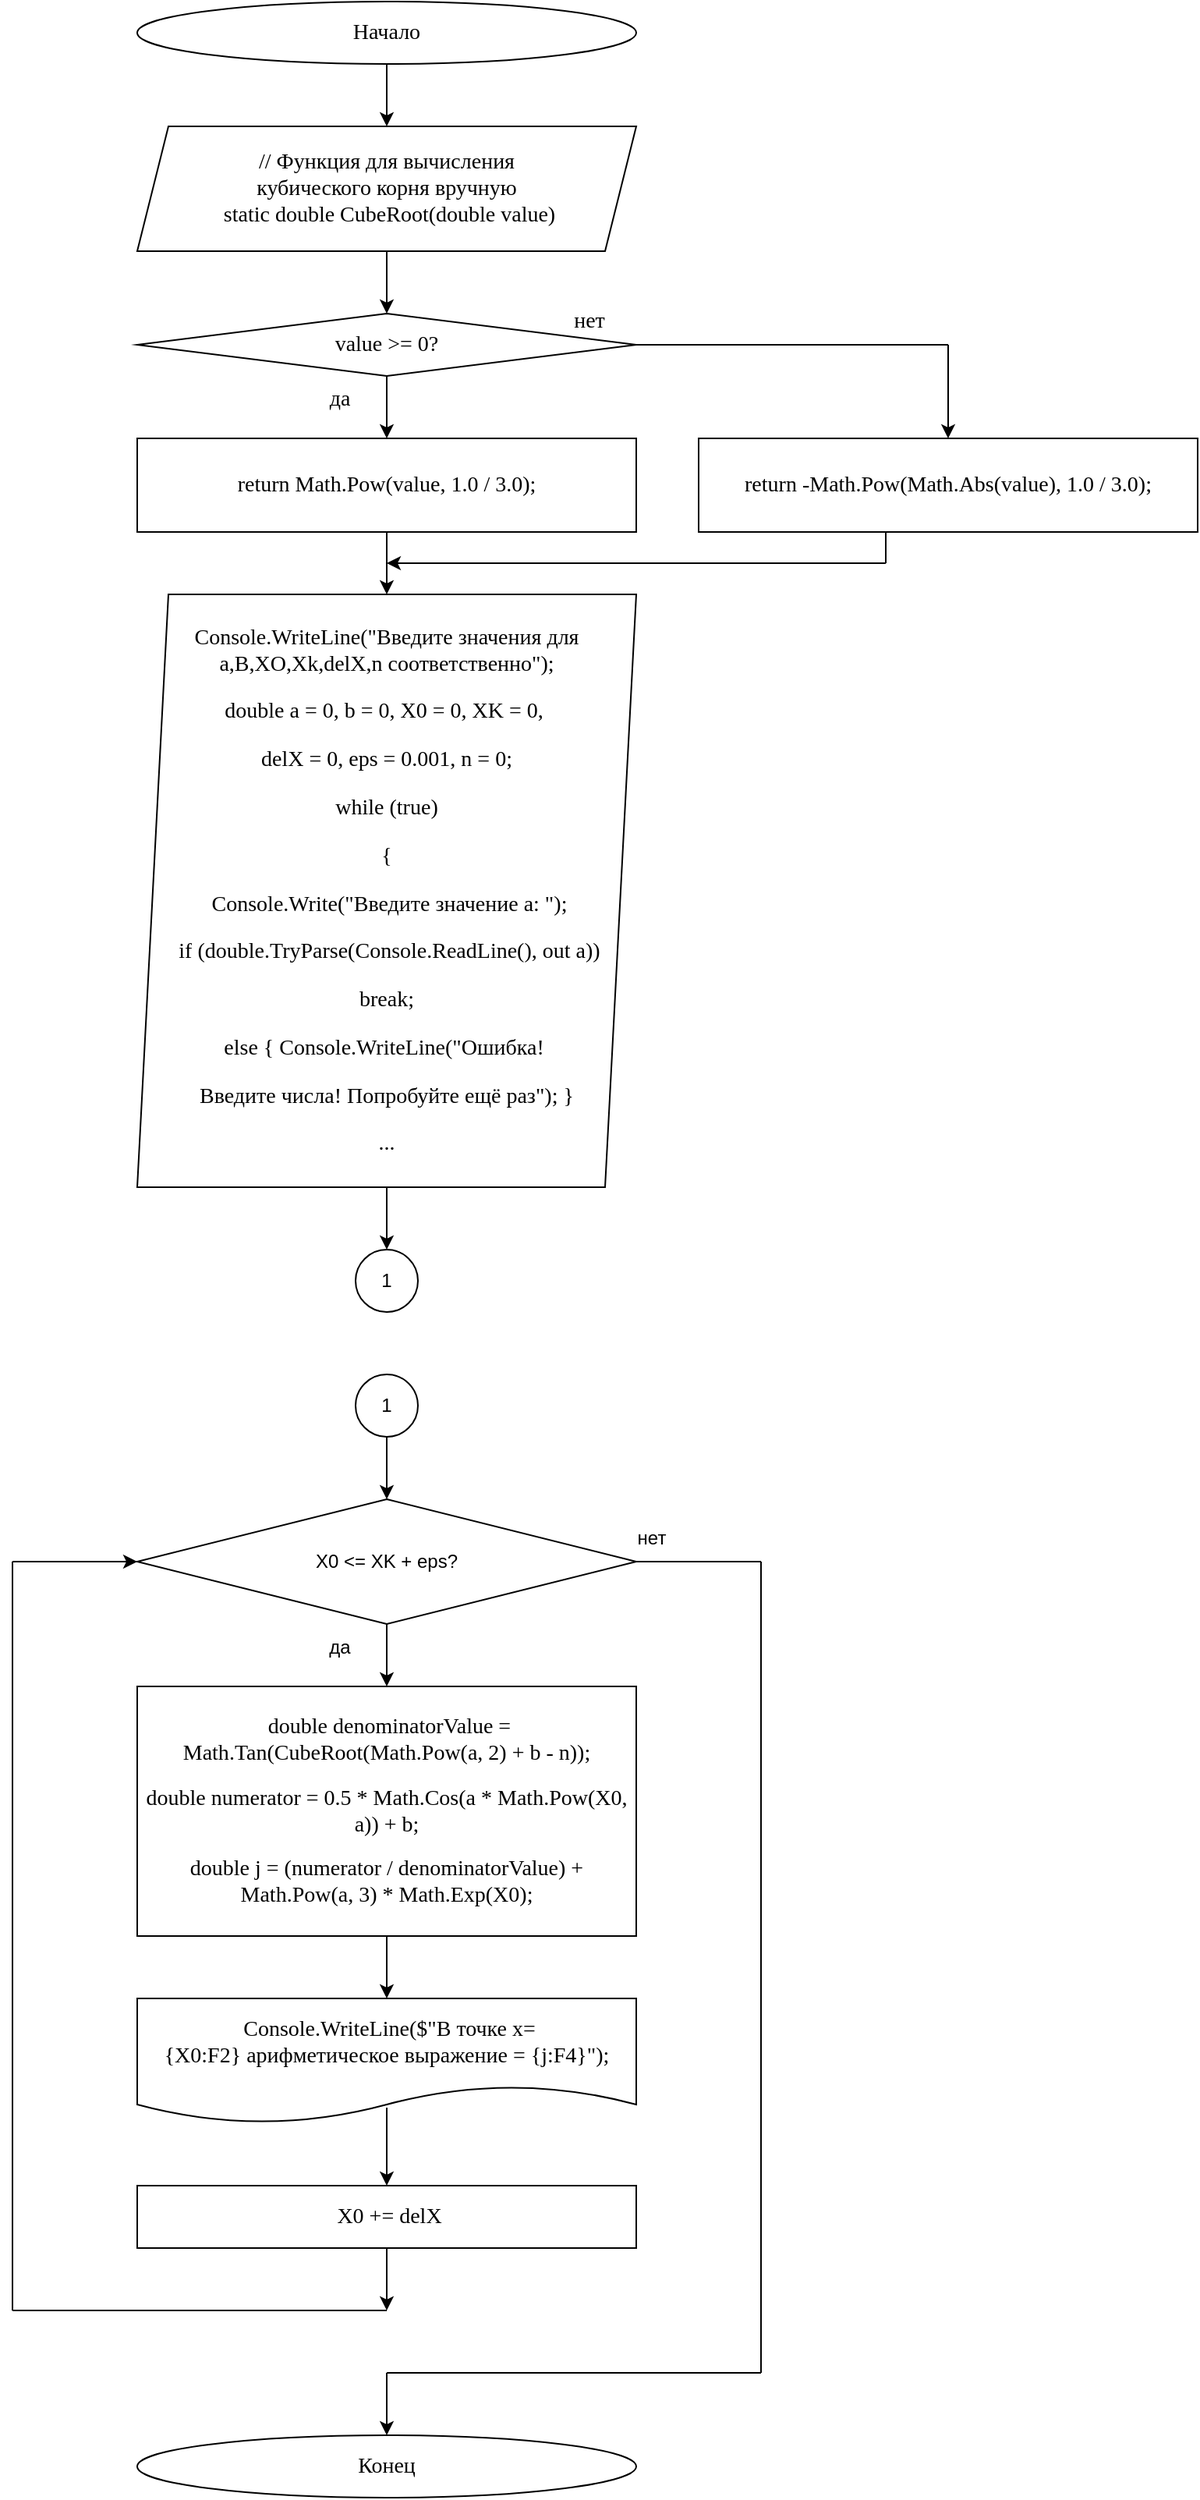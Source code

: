 <mxfile version="26.0.16">
  <diagram name="Страница — 1" id="DdyoLKUv60fv7VQdcR84">
    <mxGraphModel dx="1434" dy="791" grid="1" gridSize="10" guides="1" tooltips="1" connect="1" arrows="1" fold="1" page="1" pageScale="1" pageWidth="827" pageHeight="1169" math="0" shadow="0">
      <root>
        <mxCell id="0" />
        <mxCell id="1" parent="0" />
        <mxCell id="bnACumZAh6A-GPEMyJIv-12" value="" style="edgeStyle=orthogonalEdgeStyle;rounded=0;orthogonalLoop=1;jettySize=auto;html=1;fontFamily=Times New Roman;fontSize=14;" edge="1" parent="1" source="bnACumZAh6A-GPEMyJIv-1" target="bnACumZAh6A-GPEMyJIv-2">
          <mxGeometry relative="1" as="geometry" />
        </mxCell>
        <mxCell id="bnACumZAh6A-GPEMyJIv-1" value="Начало" style="ellipse;whiteSpace=wrap;html=1;fontFamily=Times New Roman;fontSize=14;" vertex="1" parent="1">
          <mxGeometry x="280" y="40" width="320" height="40" as="geometry" />
        </mxCell>
        <mxCell id="bnACumZAh6A-GPEMyJIv-11" value="" style="edgeStyle=orthogonalEdgeStyle;rounded=0;orthogonalLoop=1;jettySize=auto;html=1;fontFamily=Times New Roman;fontSize=14;" edge="1" parent="1" source="bnACumZAh6A-GPEMyJIv-2" target="bnACumZAh6A-GPEMyJIv-4">
          <mxGeometry relative="1" as="geometry" />
        </mxCell>
        <mxCell id="bnACumZAh6A-GPEMyJIv-2" value="&lt;div&gt;&amp;nbsp;// Функция для вычисления&amp;nbsp;&lt;/div&gt;&lt;div&gt;кубического корня вручную&lt;/div&gt;&lt;div&gt;&amp;nbsp;static double CubeRoot(double value)&lt;/div&gt;" style="shape=parallelogram;perimeter=parallelogramPerimeter;whiteSpace=wrap;html=1;fixedSize=1;fontFamily=Times New Roman;fontSize=14;" vertex="1" parent="1">
          <mxGeometry x="280" y="120" width="320" height="80" as="geometry" />
        </mxCell>
        <mxCell id="bnACumZAh6A-GPEMyJIv-10" value="" style="edgeStyle=orthogonalEdgeStyle;rounded=0;orthogonalLoop=1;jettySize=auto;html=1;fontFamily=Times New Roman;fontSize=14;" edge="1" parent="1" source="bnACumZAh6A-GPEMyJIv-4" target="bnACumZAh6A-GPEMyJIv-5">
          <mxGeometry relative="1" as="geometry" />
        </mxCell>
        <mxCell id="bnACumZAh6A-GPEMyJIv-4" value="value &amp;gt;= 0?" style="rhombus;whiteSpace=wrap;html=1;fontFamily=Times New Roman;fontSize=14;" vertex="1" parent="1">
          <mxGeometry x="280" y="240" width="320" height="40" as="geometry" />
        </mxCell>
        <mxCell id="bnACumZAh6A-GPEMyJIv-16" value="" style="edgeStyle=orthogonalEdgeStyle;rounded=0;orthogonalLoop=1;jettySize=auto;html=1;fontFamily=Times New Roman;fontSize=14;" edge="1" parent="1" source="bnACumZAh6A-GPEMyJIv-5" target="bnACumZAh6A-GPEMyJIv-15">
          <mxGeometry relative="1" as="geometry" />
        </mxCell>
        <mxCell id="bnACumZAh6A-GPEMyJIv-5" value="&lt;p class=&quot;MsoNormal&quot;&gt;&lt;span style=&quot;background: rgb(255, 255, 255);&quot;&gt;return&lt;/span&gt;&lt;span style=&quot;background: rgb(255, 255, 255);&quot;&gt;&amp;nbsp;&lt;/span&gt;&lt;span style=&quot;background: rgb(255, 255, 255);&quot;&gt;Math&lt;/span&gt;&lt;span style=&quot;background: rgb(255, 255, 255);&quot;&gt;.Pow(value, 1.0 / 3.0);&lt;/span&gt;&lt;/p&gt;" style="rounded=0;whiteSpace=wrap;html=1;fontFamily=Times New Roman;fontSize=14;" vertex="1" parent="1">
          <mxGeometry x="280" y="320" width="320" height="60" as="geometry" />
        </mxCell>
        <mxCell id="bnACumZAh6A-GPEMyJIv-6" value="&lt;p class=&quot;MsoNormal&quot;&gt;&lt;span style=&quot;background: rgb(255, 255, 255);&quot;&gt;return&lt;/span&gt;&lt;span style=&quot;background: rgb(255, 255, 255);&quot;&gt;&amp;nbsp;-&lt;/span&gt;&lt;span style=&quot;background: rgb(255, 255, 255);&quot;&gt;Math&lt;/span&gt;&lt;span style=&quot;background: rgb(255, 255, 255);&quot;&gt;.Pow(&lt;/span&gt;&lt;span style=&quot;background: rgb(255, 255, 255);&quot;&gt;Math&lt;/span&gt;&lt;span style=&quot;background: rgb(255, 255, 255);&quot;&gt;.Abs(value), 1.0 / 3.0);&lt;/span&gt;&lt;/p&gt;" style="rounded=0;whiteSpace=wrap;html=1;fontFamily=Times New Roman;fontSize=14;" vertex="1" parent="1">
          <mxGeometry x="640" y="320" width="320" height="60" as="geometry" />
        </mxCell>
        <mxCell id="bnACumZAh6A-GPEMyJIv-13" value="нет" style="text;html=1;align=center;verticalAlign=middle;whiteSpace=wrap;rounded=0;fontFamily=Times New Roman;fontSize=14;" vertex="1" parent="1">
          <mxGeometry x="540" y="230" width="60" height="30" as="geometry" />
        </mxCell>
        <mxCell id="bnACumZAh6A-GPEMyJIv-14" value="да" style="text;html=1;align=center;verticalAlign=middle;whiteSpace=wrap;rounded=0;fontFamily=Times New Roman;fontSize=14;" vertex="1" parent="1">
          <mxGeometry x="380" y="280" width="60" height="30" as="geometry" />
        </mxCell>
        <mxCell id="bnACumZAh6A-GPEMyJIv-25" value="" style="edgeStyle=orthogonalEdgeStyle;rounded=0;orthogonalLoop=1;jettySize=auto;html=1;" edge="1" parent="1" source="bnACumZAh6A-GPEMyJIv-15" target="bnACumZAh6A-GPEMyJIv-24">
          <mxGeometry relative="1" as="geometry" />
        </mxCell>
        <mxCell id="bnACumZAh6A-GPEMyJIv-15" value="&lt;p class=&quot;MsoNormal&quot;&gt;&lt;span style=&quot;background: rgb(255, 255, 255);&quot;&gt;Console&lt;/span&gt;&lt;span style=&quot;background: rgb(255, 255, 255);&quot;&gt;.WriteLine(&lt;/span&gt;&lt;span style=&quot;background: rgb(255, 255, 255);&quot;&gt;&quot;Введите значения для a,B,XO,Xk,delX,n соответственно&quot;&lt;/span&gt;&lt;span style=&quot;background: rgb(255, 255, 255);&quot;&gt;);&lt;/span&gt;&lt;/p&gt;&lt;p class=&quot;MsoNormal&quot;&gt;&lt;span style=&quot;color: light-dark(rgb(0, 0, 0), rgb(255, 255, 255)); background: rgb(255, 255, 255);&quot;&gt;double&lt;/span&gt;&lt;span style=&quot;color: light-dark(rgb(0, 0, 0), rgb(255, 255, 255)); background: rgb(255, 255, 255);&quot;&gt;&amp;nbsp;a = 0, b = 0, X0 = 0, XK = 0,&amp;nbsp;&lt;/span&gt;&lt;/p&gt;&lt;p class=&quot;MsoNormal&quot;&gt;&lt;span style=&quot;color: light-dark(rgb(0, 0, 0), rgb(255, 255, 255)); background: rgb(255, 255, 255);&quot;&gt;delX = 0, eps = 0.001, n = 0;&lt;/span&gt;&lt;/p&gt;&lt;p class=&quot;MsoNormal&quot;&gt;&lt;span style=&quot;background: rgb(255, 255, 255);&quot;&gt;while&lt;/span&gt;&lt;span style=&quot;background: rgb(255, 255, 255);&quot;&gt;&amp;nbsp;(&lt;/span&gt;&lt;span style=&quot;background: rgb(255, 255, 255);&quot;&gt;true&lt;/span&gt;&lt;span style=&quot;background: rgb(255, 255, 255);&quot;&gt;)&lt;/span&gt;&lt;span style=&quot;background: rgb(255, 255, 255);&quot;&gt;&lt;/span&gt;&lt;/p&gt;&lt;p class=&quot;MsoNormal&quot;&gt;&lt;span style=&quot;background: rgb(255, 255, 255);&quot;&gt;{&lt;/span&gt;&lt;span style=&quot;background: rgb(255, 255, 255);&quot;&gt;&lt;/span&gt;&lt;/p&gt;&lt;p class=&quot;MsoNormal&quot;&gt;&lt;span style=&quot;background: rgb(255, 255, 255);&quot;&gt;&amp;nbsp;&lt;/span&gt;&lt;span style=&quot;background: rgb(255, 255, 255);&quot;&gt;Console&lt;/span&gt;&lt;span style=&quot;background: rgb(255, 255, 255);&quot;&gt;.Write(&lt;/span&gt;&lt;span style=&quot;background: rgb(255, 255, 255);&quot;&gt;&quot;Введите значение a: &quot;&lt;/span&gt;&lt;span style=&quot;background: rgb(255, 255, 255);&quot;&gt;);&lt;/span&gt;&lt;span style=&quot;background: rgb(255, 255, 255);&quot;&gt;&lt;/span&gt;&lt;/p&gt;&lt;p class=&quot;MsoNormal&quot;&gt;&lt;span style=&quot;background: rgb(255, 255, 255);&quot;&gt;&amp;nbsp;&lt;/span&gt;&lt;span style=&quot;background: rgb(255, 255, 255);&quot;&gt;if&lt;/span&gt;&lt;span style=&quot;background: rgb(255, 255, 255);&quot;&gt;&amp;nbsp;(&lt;/span&gt;&lt;span style=&quot;background: rgb(255, 255, 255);&quot;&gt;double&lt;/span&gt;&lt;span style=&quot;background: rgb(255, 255, 255);&quot;&gt;.TryParse(&lt;/span&gt;&lt;span style=&quot;background: rgb(255, 255, 255);&quot;&gt;Console&lt;/span&gt;&lt;span style=&quot;background: rgb(255, 255, 255);&quot;&gt;.ReadLine(), &lt;/span&gt;&lt;span style=&quot;background: rgb(255, 255, 255);&quot;&gt;out&lt;/span&gt;&lt;span style=&quot;background: rgb(255, 255, 255);&quot;&gt;&amp;nbsp;a))&lt;/span&gt;&lt;span style=&quot;background: rgb(255, 255, 255);&quot;&gt;&lt;/span&gt;&lt;/p&gt;&lt;p class=&quot;MsoNormal&quot;&gt;&lt;span style=&quot;background: rgb(255, 255, 255);&quot;&gt;break&lt;/span&gt;&lt;span style=&quot;background: rgb(255, 255, 255);&quot;&gt;;&lt;/span&gt;&lt;span style=&quot;background: rgb(255, 255, 255);&quot;&gt;&lt;/span&gt;&lt;/p&gt;&lt;p class=&quot;MsoNormal&quot;&gt;&lt;span style=&quot;background: rgb(255, 255, 255);&quot;&gt;else&lt;/span&gt;&lt;span style=&quot;background: rgb(255, 255, 255);&quot;&gt;&amp;nbsp;{ &lt;/span&gt;&lt;span style=&quot;background: rgb(255, 255, 255);&quot;&gt;Console&lt;/span&gt;&lt;span style=&quot;background: rgb(255, 255, 255);&quot;&gt;.WriteLine(&lt;/span&gt;&lt;span style=&quot;background: rgb(255, 255, 255);&quot;&gt;&quot;Ошибка!&amp;nbsp;&lt;/span&gt;&lt;/p&gt;&lt;p class=&quot;MsoNormal&quot;&gt;&lt;span style=&quot;background: rgb(255, 255, 255);&quot;&gt;Введите числа! Попробуйте ещё раз&quot;&lt;/span&gt;&lt;span style=&quot;background: rgb(255, 255, 255);&quot;&gt;); }&lt;/span&gt;&lt;/p&gt;&lt;p class=&quot;MsoNormal&quot;&gt;&lt;span style=&quot;background-color: rgb(255, 255, 255);&quot;&gt;...&lt;/span&gt;&lt;/p&gt;" style="shape=parallelogram;perimeter=parallelogramPerimeter;whiteSpace=wrap;html=1;fixedSize=1;fontFamily=Times New Roman;fontSize=14;" vertex="1" parent="1">
          <mxGeometry x="280" y="420" width="320" height="380" as="geometry" />
        </mxCell>
        <mxCell id="bnACumZAh6A-GPEMyJIv-17" value="" style="endArrow=none;html=1;rounded=0;fontFamily=Times New Roman;fontSize=14;" edge="1" parent="1">
          <mxGeometry width="50" height="50" relative="1" as="geometry">
            <mxPoint x="760" y="400" as="sourcePoint" />
            <mxPoint x="760" y="380" as="targetPoint" />
          </mxGeometry>
        </mxCell>
        <mxCell id="bnACumZAh6A-GPEMyJIv-18" value="" style="endArrow=classic;html=1;rounded=0;fontFamily=Times New Roman;fontSize=14;" edge="1" parent="1">
          <mxGeometry width="50" height="50" relative="1" as="geometry">
            <mxPoint x="760" y="400" as="sourcePoint" />
            <mxPoint x="440" y="400" as="targetPoint" />
          </mxGeometry>
        </mxCell>
        <mxCell id="bnACumZAh6A-GPEMyJIv-19" value="" style="endArrow=none;html=1;rounded=0;fontFamily=Times New Roman;fontSize=14;" edge="1" parent="1">
          <mxGeometry width="50" height="50" relative="1" as="geometry">
            <mxPoint x="600" y="260" as="sourcePoint" />
            <mxPoint x="800" y="260" as="targetPoint" />
          </mxGeometry>
        </mxCell>
        <mxCell id="bnACumZAh6A-GPEMyJIv-20" value="" style="endArrow=classic;html=1;rounded=0;entryX=0.5;entryY=0;entryDx=0;entryDy=0;fontFamily=Times New Roman;fontSize=14;" edge="1" parent="1" target="bnACumZAh6A-GPEMyJIv-6">
          <mxGeometry width="50" height="50" relative="1" as="geometry">
            <mxPoint x="800" y="260" as="sourcePoint" />
            <mxPoint x="850" y="210" as="targetPoint" />
          </mxGeometry>
        </mxCell>
        <mxCell id="bnACumZAh6A-GPEMyJIv-28" value="" style="edgeStyle=orthogonalEdgeStyle;rounded=0;orthogonalLoop=1;jettySize=auto;html=1;" edge="1" parent="1" source="bnACumZAh6A-GPEMyJIv-21" target="bnACumZAh6A-GPEMyJIv-23">
          <mxGeometry relative="1" as="geometry" />
        </mxCell>
        <mxCell id="bnACumZAh6A-GPEMyJIv-21" value="X0 &amp;lt;= XK + eps?" style="rhombus;whiteSpace=wrap;html=1;" vertex="1" parent="1">
          <mxGeometry x="280" y="1000" width="320" height="80" as="geometry" />
        </mxCell>
        <mxCell id="bnACumZAh6A-GPEMyJIv-30" value="" style="edgeStyle=orthogonalEdgeStyle;rounded=0;orthogonalLoop=1;jettySize=auto;html=1;" edge="1" parent="1" source="bnACumZAh6A-GPEMyJIv-23" target="bnACumZAh6A-GPEMyJIv-29">
          <mxGeometry relative="1" as="geometry" />
        </mxCell>
        <mxCell id="bnACumZAh6A-GPEMyJIv-23" value="&lt;p style=&quot;&quot; class=&quot;MsoNormal&quot;&gt;&lt;font style=&quot;font-size: 14px;&quot; face=&quot;Times New Roman&quot;&gt;&lt;span style=&quot;background: rgb(255, 255, 255);&quot;&gt;&amp;nbsp;&lt;/span&gt;&lt;span style=&quot;background: rgb(255, 255, 255);&quot;&gt;double&lt;/span&gt;&lt;span style=&quot;background: rgb(255, 255, 255);&quot;&gt;&amp;nbsp;denominatorValue = &lt;/span&gt;&lt;span style=&quot;background: rgb(255, 255, 255);&quot;&gt;Math&lt;/span&gt;&lt;span style=&quot;background: rgb(255, 255, 255);&quot;&gt;.Tan(CubeRoot(&lt;/span&gt;&lt;span style=&quot;background: rgb(255, 255, 255);&quot;&gt;Math&lt;/span&gt;&lt;span style=&quot;background: rgb(255, 255, 255);&quot;&gt;.Pow(a, 2) + b - n));&lt;/span&gt;&lt;span style=&quot;background: rgb(255, 255, 255);&quot;&gt;&lt;/span&gt;&lt;/font&gt;&lt;/p&gt;&lt;p style=&quot;&quot; class=&quot;MsoNormal&quot;&gt;&lt;font style=&quot;font-size: 14px;&quot; face=&quot;Times New Roman&quot;&gt;&lt;span style=&quot;background: rgb(255, 255, 255);&quot;&gt;double&lt;/span&gt;&lt;span style=&quot;background: rgb(255, 255, 255);&quot;&gt;&amp;nbsp;numerator = 0.5 * &lt;/span&gt;&lt;span style=&quot;background: rgb(255, 255, 255);&quot;&gt;Math&lt;/span&gt;&lt;span style=&quot;background: rgb(255, 255, 255);&quot;&gt;.Cos(a * &lt;/span&gt;&lt;span style=&quot;background: rgb(255, 255, 255);&quot;&gt;Math&lt;/span&gt;&lt;span style=&quot;background: rgb(255, 255, 255);&quot;&gt;.Pow(X0, a)) + b;&lt;/span&gt;&lt;/font&gt;&lt;/p&gt;&lt;p style=&quot;&quot; class=&quot;MsoNormal&quot;&gt;&lt;font style=&quot;font-size: 14px;&quot; face=&quot;Times New Roman&quot;&gt;&lt;span style=&quot;background: rgb(255, 255, 255);&quot;&gt;double&lt;/span&gt;&lt;span style=&quot;background: rgb(255, 255, 255);&quot;&gt;&amp;nbsp;j = (numerator / denominatorValue) + &lt;/span&gt;&lt;span style=&quot;background: rgb(255, 255, 255);&quot;&gt;Math&lt;/span&gt;&lt;span style=&quot;background: rgb(255, 255, 255);&quot;&gt;.Pow(a, 3) * &lt;/span&gt;&lt;span style=&quot;background: rgb(255, 255, 255);&quot;&gt;Math&lt;/span&gt;&lt;span style=&quot;background: rgb(255, 255, 255);&quot;&gt;.Exp(X0);&lt;/span&gt;&lt;/font&gt;&lt;span style=&quot;font-family: &amp;quot;Cascadia Mono&amp;quot;; background: rgb(255, 255, 255);&quot;&gt;&lt;/span&gt;&lt;/p&gt;" style="rounded=0;whiteSpace=wrap;html=1;" vertex="1" parent="1">
          <mxGeometry x="280" y="1120" width="320" height="160" as="geometry" />
        </mxCell>
        <mxCell id="bnACumZAh6A-GPEMyJIv-24" value="1" style="ellipse;whiteSpace=wrap;html=1;aspect=fixed;" vertex="1" parent="1">
          <mxGeometry x="420" y="840" width="40" height="40" as="geometry" />
        </mxCell>
        <mxCell id="bnACumZAh6A-GPEMyJIv-27" value="" style="edgeStyle=orthogonalEdgeStyle;rounded=0;orthogonalLoop=1;jettySize=auto;html=1;" edge="1" parent="1" source="bnACumZAh6A-GPEMyJIv-26" target="bnACumZAh6A-GPEMyJIv-21">
          <mxGeometry relative="1" as="geometry" />
        </mxCell>
        <mxCell id="bnACumZAh6A-GPEMyJIv-26" value="1" style="ellipse;whiteSpace=wrap;html=1;aspect=fixed;" vertex="1" parent="1">
          <mxGeometry x="420" y="920" width="40" height="40" as="geometry" />
        </mxCell>
        <mxCell id="bnACumZAh6A-GPEMyJIv-29" value="&lt;p style=&quot;&quot; class=&quot;MsoNormal&quot;&gt;&lt;font style=&quot;font-size: 14px;&quot; face=&quot;Times New Roman&quot;&gt;&lt;span style=&quot;background: rgb(255, 255, 255);&quot;&gt;&amp;nbsp;&lt;/span&gt;&lt;span style=&quot;background: rgb(255, 255, 255);&quot;&gt;Console&lt;/span&gt;&lt;span style=&quot;background: rgb(255, 255, 255);&quot;&gt;.WriteLine(&lt;/span&gt;&lt;span style=&quot;background: rgb(255, 255, 255);&quot;&gt;$&quot;В точке x=&lt;/span&gt;&lt;span style=&quot;background: rgb(255, 255, 255);&quot;&gt;{X0:&lt;/span&gt;&lt;span style=&quot;background: rgb(255, 255, 255);&quot;&gt;F2&lt;/span&gt;&lt;span style=&quot;background: rgb(255, 255, 255);&quot;&gt;}&lt;/span&gt;&lt;span style=&quot;background: rgb(255, 255, 255);&quot;&gt;&amp;nbsp;арифметическое выражение = &lt;/span&gt;&lt;span style=&quot;background: rgb(255, 255, 255);&quot;&gt;{j:&lt;/span&gt;&lt;span style=&quot;background: rgb(255, 255, 255);&quot;&gt;F4&lt;/span&gt;&lt;span style=&quot;background: rgb(255, 255, 255);&quot;&gt;}&lt;/span&gt;&lt;span style=&quot;background: rgb(255, 255, 255);&quot;&gt;&quot;&lt;/span&gt;&lt;span style=&quot;background: rgb(255, 255, 255);&quot;&gt;);&lt;/span&gt;&lt;/font&gt;&lt;span style=&quot;font-family: &amp;quot;Cascadia Mono&amp;quot;; background: rgb(255, 255, 255);&quot;&gt;&lt;/span&gt;&lt;/p&gt;" style="shape=document;whiteSpace=wrap;html=1;boundedLbl=1;" vertex="1" parent="1">
          <mxGeometry x="280" y="1320" width="320" height="80" as="geometry" />
        </mxCell>
        <mxCell id="bnACumZAh6A-GPEMyJIv-33" value="&lt;font style=&quot;font-size: 14px;&quot; face=&quot;Times New Roman&quot;&gt;&amp;nbsp;X0 += delX&lt;/font&gt;" style="rounded=0;whiteSpace=wrap;html=1;" vertex="1" parent="1">
          <mxGeometry x="280" y="1440" width="320" height="40" as="geometry" />
        </mxCell>
        <mxCell id="bnACumZAh6A-GPEMyJIv-37" value="" style="endArrow=none;html=1;rounded=0;" edge="1" parent="1">
          <mxGeometry width="50" height="50" relative="1" as="geometry">
            <mxPoint x="200" y="1520" as="sourcePoint" />
            <mxPoint x="200" y="1040" as="targetPoint" />
          </mxGeometry>
        </mxCell>
        <mxCell id="bnACumZAh6A-GPEMyJIv-38" value="" style="endArrow=classic;html=1;rounded=0;entryX=0;entryY=0.5;entryDx=0;entryDy=0;" edge="1" parent="1" target="bnACumZAh6A-GPEMyJIv-21">
          <mxGeometry width="50" height="50" relative="1" as="geometry">
            <mxPoint x="200" y="1040" as="sourcePoint" />
            <mxPoint x="90" y="990" as="targetPoint" />
          </mxGeometry>
        </mxCell>
        <mxCell id="bnACumZAh6A-GPEMyJIv-39" value="" style="endArrow=none;html=1;rounded=0;" edge="1" parent="1">
          <mxGeometry width="50" height="50" relative="1" as="geometry">
            <mxPoint x="200" y="1520" as="sourcePoint" />
            <mxPoint x="440" y="1520" as="targetPoint" />
          </mxGeometry>
        </mxCell>
        <mxCell id="bnACumZAh6A-GPEMyJIv-40" value="" style="endArrow=classic;html=1;rounded=0;" edge="1" parent="1" source="bnACumZAh6A-GPEMyJIv-33">
          <mxGeometry width="50" height="50" relative="1" as="geometry">
            <mxPoint x="440" y="1520" as="sourcePoint" />
            <mxPoint x="440" y="1520" as="targetPoint" />
          </mxGeometry>
        </mxCell>
        <mxCell id="bnACumZAh6A-GPEMyJIv-41" value="" style="endArrow=classic;html=1;rounded=0;entryX=0.5;entryY=0;entryDx=0;entryDy=0;" edge="1" parent="1" target="bnACumZAh6A-GPEMyJIv-33">
          <mxGeometry width="50" height="50" relative="1" as="geometry">
            <mxPoint x="440" y="1390" as="sourcePoint" />
            <mxPoint x="490" y="1340" as="targetPoint" />
          </mxGeometry>
        </mxCell>
        <mxCell id="bnACumZAh6A-GPEMyJIv-42" value="" style="endArrow=none;html=1;rounded=0;" edge="1" parent="1">
          <mxGeometry width="50" height="50" relative="1" as="geometry">
            <mxPoint x="600" y="1040" as="sourcePoint" />
            <mxPoint x="680" y="1040" as="targetPoint" />
          </mxGeometry>
        </mxCell>
        <mxCell id="bnACumZAh6A-GPEMyJIv-43" value="" style="endArrow=none;html=1;rounded=0;" edge="1" parent="1">
          <mxGeometry width="50" height="50" relative="1" as="geometry">
            <mxPoint x="680" y="1560" as="sourcePoint" />
            <mxPoint x="680" y="1040" as="targetPoint" />
          </mxGeometry>
        </mxCell>
        <mxCell id="bnACumZAh6A-GPEMyJIv-44" value="" style="endArrow=none;html=1;rounded=0;" edge="1" parent="1">
          <mxGeometry width="50" height="50" relative="1" as="geometry">
            <mxPoint x="440" y="1560" as="sourcePoint" />
            <mxPoint x="680" y="1560" as="targetPoint" />
          </mxGeometry>
        </mxCell>
        <mxCell id="bnACumZAh6A-GPEMyJIv-45" value="" style="endArrow=classic;html=1;rounded=0;" edge="1" parent="1">
          <mxGeometry width="50" height="50" relative="1" as="geometry">
            <mxPoint x="440" y="1560" as="sourcePoint" />
            <mxPoint x="440" y="1600" as="targetPoint" />
            <Array as="points" />
          </mxGeometry>
        </mxCell>
        <mxCell id="bnACumZAh6A-GPEMyJIv-46" value="&lt;font style=&quot;font-size: 14px;&quot; face=&quot;Times New Roman&quot;&gt;Конец&lt;/font&gt;" style="ellipse;whiteSpace=wrap;html=1;" vertex="1" parent="1">
          <mxGeometry x="280" y="1600" width="320" height="40" as="geometry" />
        </mxCell>
        <mxCell id="bnACumZAh6A-GPEMyJIv-47" value="нет" style="text;html=1;align=center;verticalAlign=middle;whiteSpace=wrap;rounded=0;" vertex="1" parent="1">
          <mxGeometry x="580" y="1010" width="60" height="30" as="geometry" />
        </mxCell>
        <mxCell id="bnACumZAh6A-GPEMyJIv-48" value="да" style="text;html=1;align=center;verticalAlign=middle;whiteSpace=wrap;rounded=0;" vertex="1" parent="1">
          <mxGeometry x="380" y="1080" width="60" height="30" as="geometry" />
        </mxCell>
      </root>
    </mxGraphModel>
  </diagram>
</mxfile>
